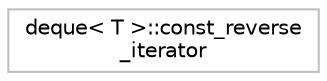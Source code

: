digraph "Graphical Class Hierarchy"
{
 // LATEX_PDF_SIZE
  edge [fontname="Helvetica",fontsize="10",labelfontname="Helvetica",labelfontsize="10"];
  node [fontname="Helvetica",fontsize="10",shape=record];
  rankdir="LR";
  Node0 [label="deque\< T \>::const_reverse\l_iterator",height=0.2,width=0.4,color="grey75", fillcolor="white", style="filled",tooltip="STL iterator class."];
}
